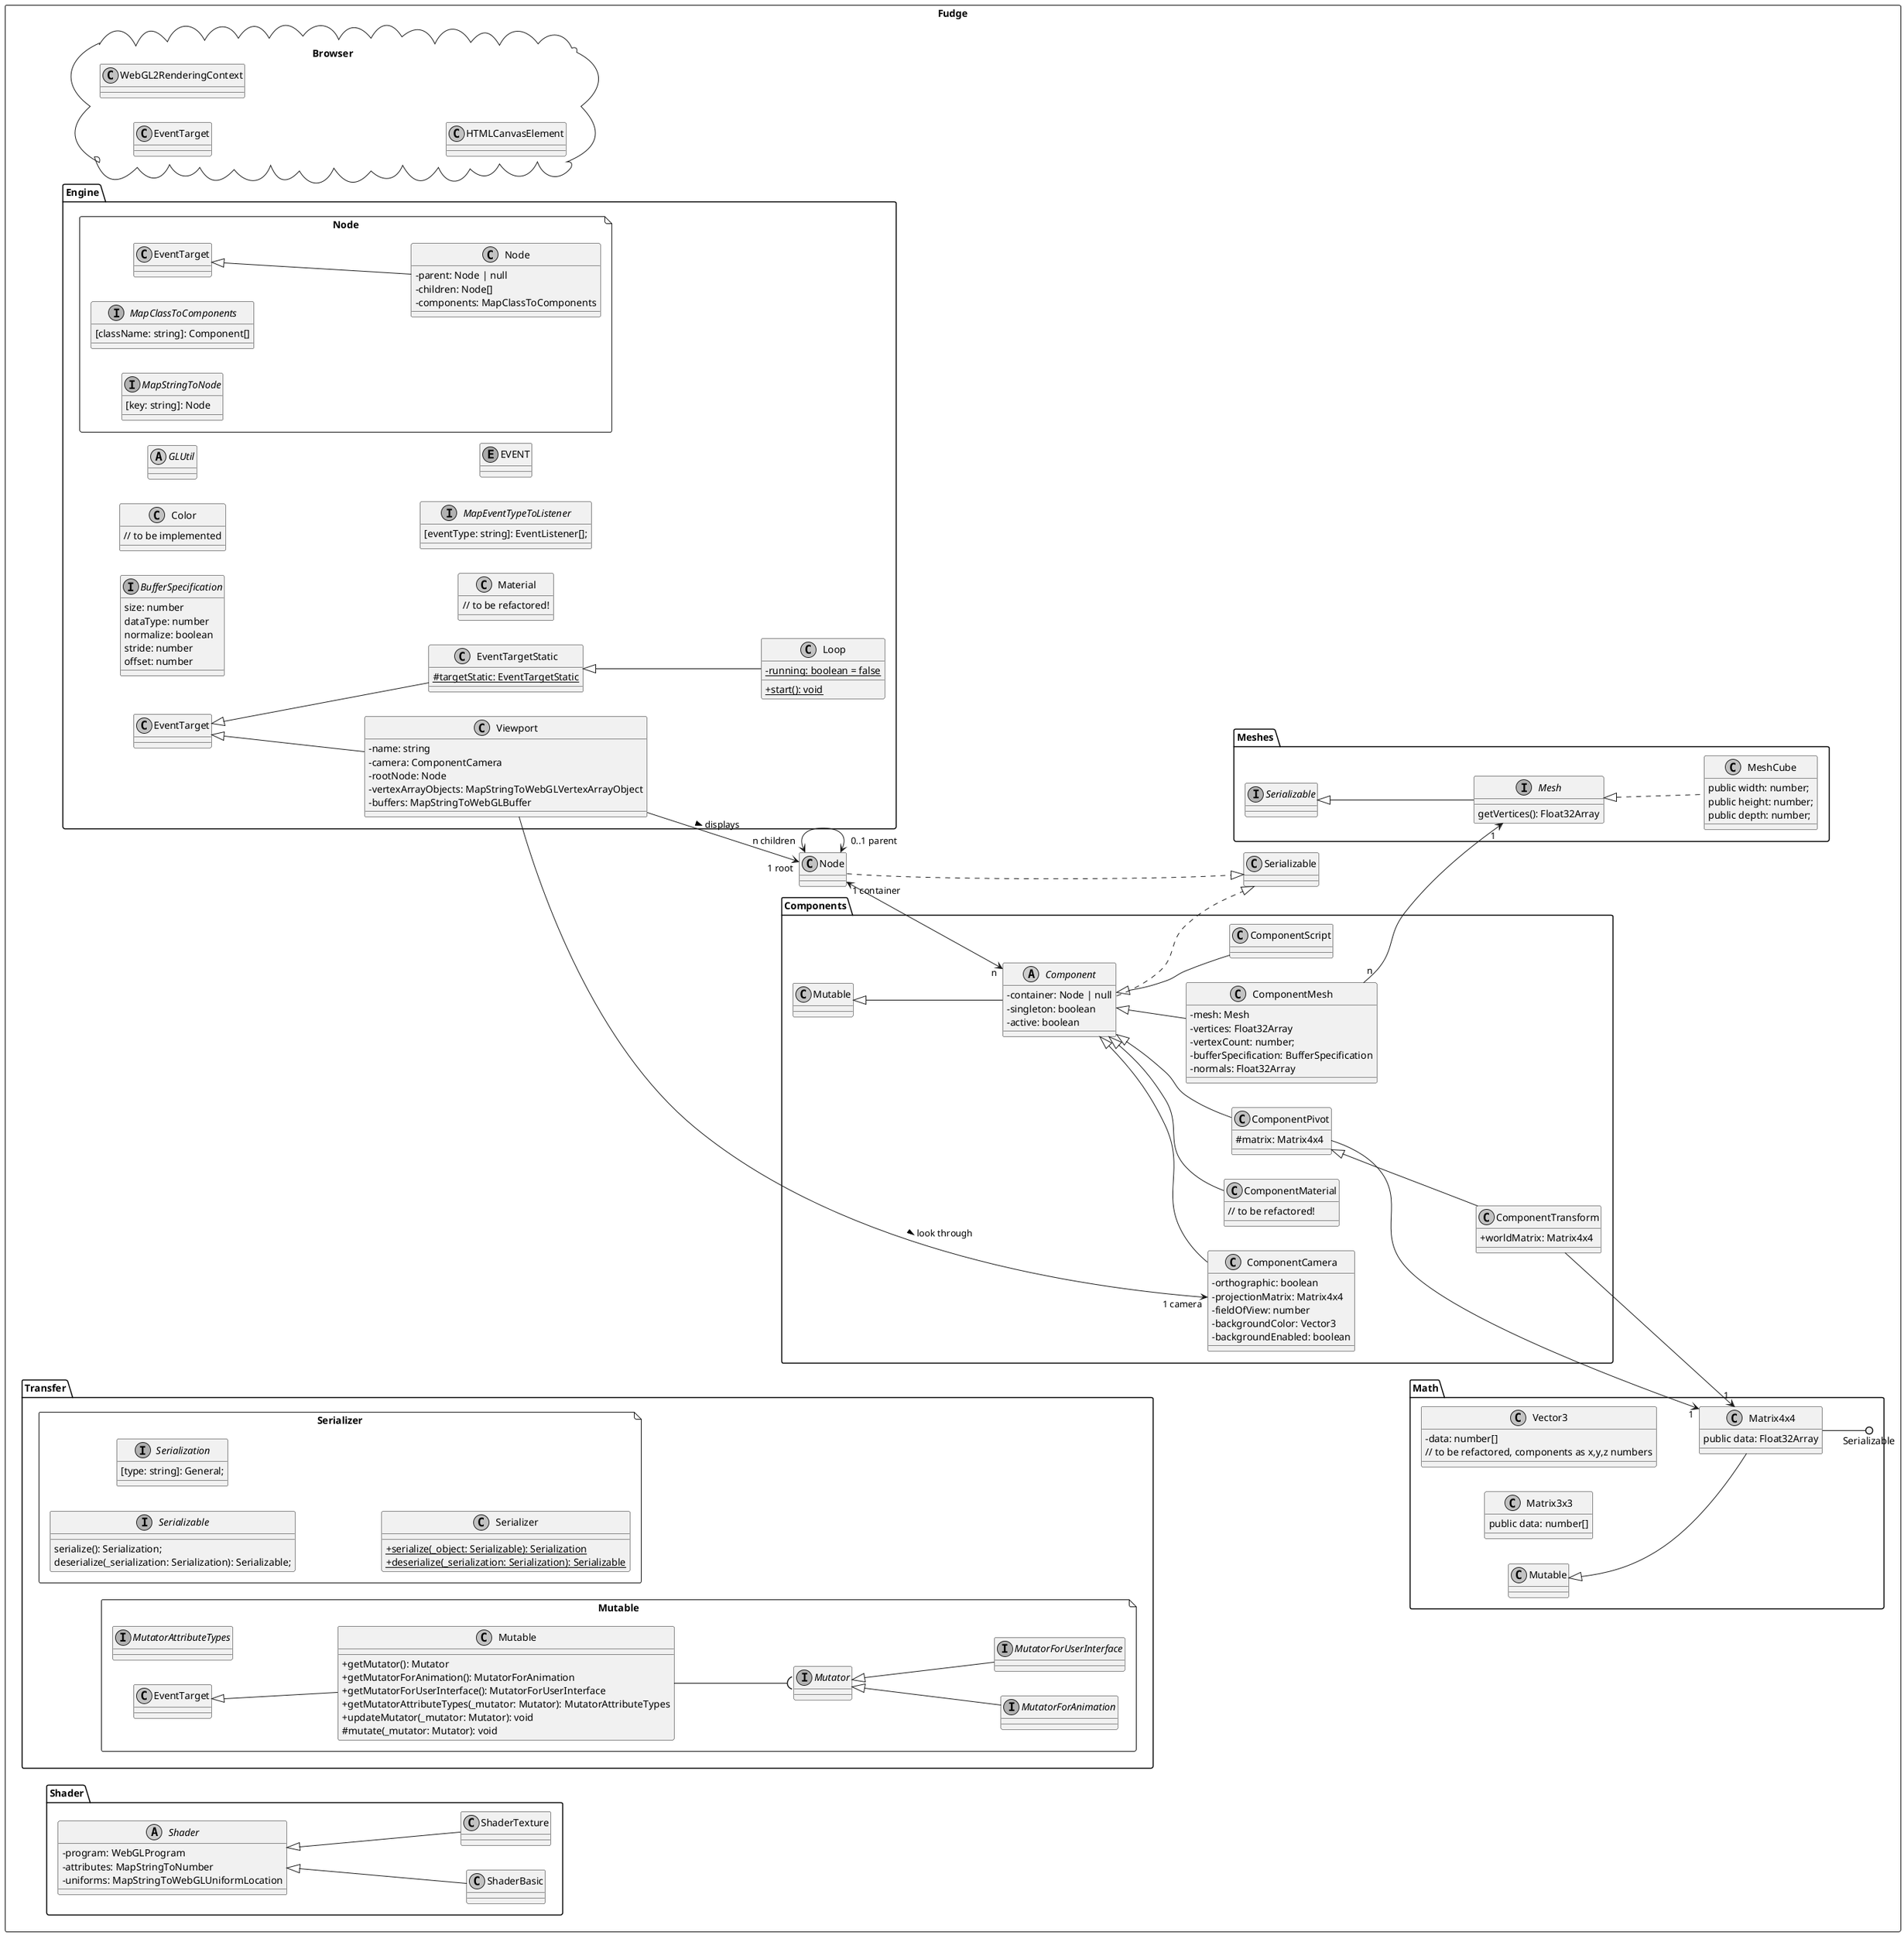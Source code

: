 @startuml FUDGE-Core
skinparam monochrome true
skinparam componentStyle uml2
skinparam classAttributeIconSize 0
skinparam shadowing false
skinparam handwritten false

'page 2x2
left to right direction

package Fudge <<Rectangle>>{
  ' gl2: WebGL2RenderingContext
  package "Browser" <<Cloud>> {
    class EventTarget
    class WebGL2RenderingContext
    class HTMLCanvasElement
  }

  package "Engine" <<Folder>> {
    file "Node" {
      class Node extends EventTarget {
        - parent: Node | null
        - children: Node[]
        - components: MapClassToComponents
      }
      interface MapClassToComponents{
        [className: string]: Component[]
      }
      interface MapStringToNode {
        [key: string]: Node
      }
    }

    interface BufferSpecification {
      size: number
      dataType: number
      normalize: boolean
      stride: number
      offset: number
    }

    class Color {
      // to be implemented
    }
    abstract class GLUtil {
    }
    class Material {
      // to be refactored!
    }
    class Viewport extends EventTarget {
      - name: string
      - camera: ComponentCamera
      - rootNode: Node
      - vertexArrayObjects: MapStringToWebGLVertexArrayObject
      - buffers: MapStringToWebGLBuffer
    }

    interface MapEventTypeToListener {
      [eventType: string]: EventListener[];
    }

    enum EVENT

    class EventTargetStatic extends EventTarget {
      #{static} targetStatic: EventTargetStatic
    }

    class Loop extends EventTargetStatic {
      - {static} running: boolean = false
      + {static} start(): void
    }
  }

  package "Transfer" <<Folder>> {
    file "Serializer" {
      interface Serializable {
        serialize(): Serialization;
        deserialize(_serialization: Serialization): Serializable;
      }
      interface Serialization {
        [type: string]: General;
      }
      class Serializer {
        {static} + serialize(_object: Serializable): Serialization
        {static} + deserialize(_serialization: Serialization): Serializable
      }
    }
    file "Mutable" {
      interface MutatorAttributeTypes
      interface Mutator

      interface MutatorForAnimation extends Mutator
      interface MutatorForUserInterface extends Mutator
      class Mutable extends EventTarget {
        + getMutator(): Mutator
        + getMutatorForAnimation(): MutatorForAnimation
        + getMutatorForUserInterface(): MutatorForUserInterface
        + getMutatorAttributeTypes(_mutator: Mutator): MutatorAttributeTypes
        + updateMutator(_mutator: Mutator): void
        # mutate(_mutator: Mutator): void
      }
      Mutable --( Mutator
    }
  }

  package "Components" <<Folder>> {
    abstract class Component extends Mutable {
      - container: Node | null
      - singleton: boolean
      - active: boolean
    }

    class ComponentCamera extends Component {
      - orthographic: boolean
      - projectionMatrix: Matrix4x4
      - fieldOfView: number
      - backgroundColor: Vector3
      - backgroundEnabled: boolean
    }
    class ComponentMaterial extends Component {
      // to be refactored!
    }
    class ComponentMesh extends Component {
      - mesh: Mesh
      - vertices: Float32Array
      - vertexCount: number;
      - bufferSpecification: BufferSpecification
      - normals: Float32Array
    }
    class ComponentPivot extends Component {
      # matrix: Matrix4x4
    }
    class ComponentTransform extends ComponentPivot {
      + worldMatrix: Matrix4x4
    }
    class ComponentScript extends Component {
    }
  }

  package "Meshes" <<Folder>> {
    interface Mesh extends Serializable {
      getVertices(): Float32Array
    }
    class MeshCube implements Mesh {
      public width: number;
      public height: number;
      public depth: number;
    }
  }

  package "Math" <<Folder>> {
    class Vector3 {
      - data: number[]
      // to be refactored, components as x,y,z numbers
    }
    class Matrix3x3 {
      public data: number[]
    }
    class Matrix4x4 extends Mutable {
      public data: Float32Array
    }
    Matrix4x4 --() Serializable
  }

  package "Shader" << Folder>> {
    abstract class Shader {
      - program: WebGLProgram
      - attributes: MapStringToNumber
      - uniforms: MapStringToWebGLUniformLocation
    }
    class ShaderBasic extends Shader {
    }
    class ShaderTexture extends Shader {
    }
  }

  ' Associations
  Node  ..|> Serializable
  Node "0..1 parent"<-left->"n children" Node
  Node "1 container"<-->"n" Component
  Component ..|> Serializable
  ComponentMesh "n"-->"1" Mesh
  ComponentPivot -->"1" Matrix4x4
  ComponentTransform -->"1" Matrix4x4
  Viewport -->"1 root" Node : displays >
  Viewport -->"1 camera" ComponentCamera : look through >
  '    Shader "n"-->"1" Material : uses >
  '    ComponentMaterial "n" --> "1" Shader : refers >

  'improve layout
  Node -[hidden]- Serializable
  Component -[hidden]- Serializable
  'Serializer --[hidden]-- Mutable
  'Mutable --[hidden]-- Component
  'Viewport -[hidden]- ComponentCamera
  'Engine -[hidden]- Components
  'Meshes --[hidden]up-- Shader
}
@enduml
